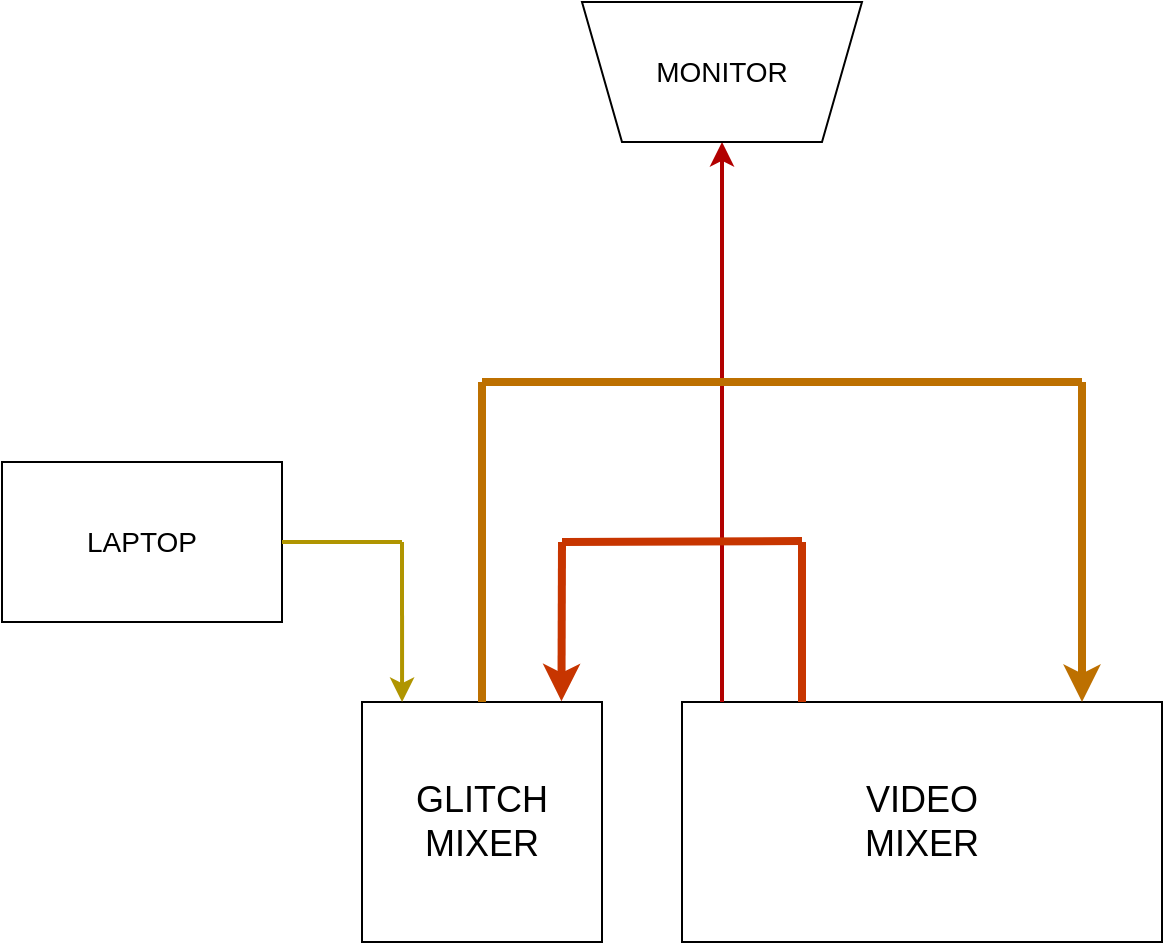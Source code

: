 <mxfile version="21.0.6" type="github" pages="3">
  <diagram name="SETUP #2" id="zgJBpl1MT8xKPArAtzy9">
    <mxGraphModel dx="1119" dy="726" grid="1" gridSize="10" guides="1" tooltips="1" connect="1" arrows="1" fold="1" page="1" pageScale="1" pageWidth="827" pageHeight="1169" math="0" shadow="0">
      <root>
        <mxCell id="0" />
        <mxCell id="1" parent="0" />
        <mxCell id="6_NXFK9t3HkCk64X3Nzq-2" value="&lt;font style=&quot;font-size: 18px;&quot;&gt;VIDEO&lt;br&gt;MIXER&lt;/font&gt;" style="rounded=0;whiteSpace=wrap;html=1;" parent="1" vertex="1">
          <mxGeometry x="380" y="440" width="240" height="120" as="geometry" />
        </mxCell>
        <mxCell id="6_NXFK9t3HkCk64X3Nzq-3" value="" style="endArrow=classic;html=1;rounded=0;fillColor=#f0a30a;strokeColor=#BD7000;strokeWidth=4;" parent="1" edge="1">
          <mxGeometry width="50" height="50" relative="1" as="geometry">
            <mxPoint x="580" y="280" as="sourcePoint" />
            <mxPoint x="580" y="440" as="targetPoint" />
          </mxGeometry>
        </mxCell>
        <mxCell id="6_NXFK9t3HkCk64X3Nzq-4" value="&lt;font style=&quot;font-size: 18px;&quot;&gt;GLITCH&lt;br&gt;MIXER&lt;/font&gt;" style="rounded=0;whiteSpace=wrap;html=1;" parent="1" vertex="1">
          <mxGeometry x="220" y="440" width="120" height="120" as="geometry" />
        </mxCell>
        <mxCell id="6_NXFK9t3HkCk64X3Nzq-7" value="" style="endArrow=classic;html=1;rounded=0;entryX=0.167;entryY=0;entryDx=0;entryDy=0;entryPerimeter=0;fillColor=#e3c800;strokeColor=#B09500;strokeWidth=2;" parent="1" target="6_NXFK9t3HkCk64X3Nzq-4" edge="1">
          <mxGeometry width="50" height="50" relative="1" as="geometry">
            <mxPoint x="240" y="360" as="sourcePoint" />
            <mxPoint x="500" y="460" as="targetPoint" />
          </mxGeometry>
        </mxCell>
        <mxCell id="6_NXFK9t3HkCk64X3Nzq-8" value="" style="endArrow=classic;html=1;rounded=0;fillColor=#fa6800;strokeColor=#C73500;entryX=0.831;entryY=-0.003;entryDx=0;entryDy=0;entryPerimeter=0;strokeWidth=4;" parent="1" target="6_NXFK9t3HkCk64X3Nzq-4" edge="1">
          <mxGeometry width="50" height="50" relative="1" as="geometry">
            <mxPoint x="320" y="360" as="sourcePoint" />
            <mxPoint x="320" y="436" as="targetPoint" />
          </mxGeometry>
        </mxCell>
        <mxCell id="6_NXFK9t3HkCk64X3Nzq-9" value="" style="endArrow=none;html=1;rounded=0;exitX=0.5;exitY=0;exitDx=0;exitDy=0;fillColor=#f0a30a;strokeColor=#BD7000;strokeWidth=4;endFill=0;" parent="1" source="6_NXFK9t3HkCk64X3Nzq-4" edge="1">
          <mxGeometry width="50" height="50" relative="1" as="geometry">
            <mxPoint x="450" y="510" as="sourcePoint" />
            <mxPoint x="280" y="280" as="targetPoint" />
          </mxGeometry>
        </mxCell>
        <mxCell id="6_NXFK9t3HkCk64X3Nzq-12" value="" style="endArrow=classic;html=1;rounded=0;fillColor=#e51400;strokeColor=#B20000;entryX=0.5;entryY=0;entryDx=0;entryDy=0;strokeWidth=2;" parent="1" target="6_NXFK9t3HkCk64X3Nzq-15" edge="1">
          <mxGeometry width="50" height="50" relative="1" as="geometry">
            <mxPoint x="400" y="440" as="sourcePoint" />
            <mxPoint x="400" y="320" as="targetPoint" />
          </mxGeometry>
        </mxCell>
        <mxCell id="6_NXFK9t3HkCk64X3Nzq-13" value="" style="endArrow=none;html=1;rounded=0;exitX=0.25;exitY=0;exitDx=0;exitDy=0;fillColor=#fa6800;strokeColor=#C73500;endFill=0;strokeWidth=4;" parent="1" source="6_NXFK9t3HkCk64X3Nzq-2" edge="1">
          <mxGeometry width="50" height="50" relative="1" as="geometry">
            <mxPoint x="400" y="490" as="sourcePoint" />
            <mxPoint x="440" y="360" as="targetPoint" />
          </mxGeometry>
        </mxCell>
        <mxCell id="6_NXFK9t3HkCk64X3Nzq-14" value="" style="endArrow=none;html=1;rounded=0;fillColor=#fa6800;strokeColor=#C73500;endFill=0;strokeWidth=4;" parent="1" edge="1">
          <mxGeometry width="50" height="50" relative="1" as="geometry">
            <mxPoint x="320" y="360" as="sourcePoint" />
            <mxPoint x="440" y="359.5" as="targetPoint" />
          </mxGeometry>
        </mxCell>
        <mxCell id="6_NXFK9t3HkCk64X3Nzq-15" value="&lt;font style=&quot;font-size: 14px;&quot;&gt;MONITOR&lt;/font&gt;" style="shape=trapezoid;perimeter=trapezoidPerimeter;whiteSpace=wrap;html=1;fixedSize=1;direction=west;" parent="1" vertex="1">
          <mxGeometry x="330" y="90" width="140" height="70" as="geometry" />
        </mxCell>
        <mxCell id="6_NXFK9t3HkCk64X3Nzq-17" value="&lt;font style=&quot;font-size: 14px;&quot;&gt;LAPTOP&lt;/font&gt;" style="rounded=0;whiteSpace=wrap;html=1;" parent="1" vertex="1">
          <mxGeometry x="40" y="320" width="140" height="80" as="geometry" />
        </mxCell>
        <mxCell id="6_NXFK9t3HkCk64X3Nzq-18" value="" style="endArrow=none;html=1;rounded=0;exitX=1;exitY=0.5;exitDx=0;exitDy=0;fillColor=#e3c800;strokeColor=#B09500;endFill=0;strokeWidth=2;" parent="1" source="6_NXFK9t3HkCk64X3Nzq-17" edge="1">
          <mxGeometry width="50" height="50" relative="1" as="geometry">
            <mxPoint x="300" y="410" as="sourcePoint" />
            <mxPoint x="240" y="360" as="targetPoint" />
          </mxGeometry>
        </mxCell>
        <mxCell id="GCFInZA4V6RB7hhQRdSD-1" value="" style="endArrow=none;html=1;rounded=0;fillColor=#f0a30a;strokeColor=#BD7000;strokeWidth=4;" parent="1" edge="1">
          <mxGeometry width="50" height="50" relative="1" as="geometry">
            <mxPoint x="280" y="280" as="sourcePoint" />
            <mxPoint x="580" y="280" as="targetPoint" />
          </mxGeometry>
        </mxCell>
      </root>
    </mxGraphModel>
  </diagram>
  <diagram name="SETUP #3" id="faiPeiSebVqfqPf2jUHK">
    <mxGraphModel dx="1119" dy="726" grid="1" gridSize="10" guides="1" tooltips="1" connect="1" arrows="1" fold="1" page="1" pageScale="1" pageWidth="827" pageHeight="1169" math="0" shadow="0">
      <root>
        <mxCell id="In6u6i5Hk3ZLO8ysoYef-0" />
        <mxCell id="In6u6i5Hk3ZLO8ysoYef-1" parent="In6u6i5Hk3ZLO8ysoYef-0" />
        <mxCell id="In6u6i5Hk3ZLO8ysoYef-2" value="&lt;font style=&quot;font-size: 18px;&quot;&gt;VIDEO&lt;br&gt;MIXER&lt;/font&gt;" style="rounded=0;whiteSpace=wrap;html=1;" parent="In6u6i5Hk3ZLO8ysoYef-1" vertex="1">
          <mxGeometry x="380" y="440" width="240" height="120" as="geometry" />
        </mxCell>
        <mxCell id="In6u6i5Hk3ZLO8ysoYef-3" value="" style="endArrow=classic;html=1;rounded=0;fillColor=#f0a30a;strokeColor=#BD7000;strokeWidth=4;" parent="In6u6i5Hk3ZLO8ysoYef-1" edge="1">
          <mxGeometry width="50" height="50" relative="1" as="geometry">
            <mxPoint x="580" y="280" as="sourcePoint" />
            <mxPoint x="580" y="440" as="targetPoint" />
          </mxGeometry>
        </mxCell>
        <mxCell id="In6u6i5Hk3ZLO8ysoYef-4" value="&lt;font style=&quot;font-size: 18px;&quot;&gt;GLITCH&lt;br&gt;MIXER&lt;/font&gt;" style="rounded=0;whiteSpace=wrap;html=1;" parent="In6u6i5Hk3ZLO8ysoYef-1" vertex="1">
          <mxGeometry x="220" y="440" width="120" height="120" as="geometry" />
        </mxCell>
        <mxCell id="In6u6i5Hk3ZLO8ysoYef-5" value="" style="endArrow=classic;html=1;rounded=0;entryX=0.167;entryY=0;entryDx=0;entryDy=0;entryPerimeter=0;fillColor=#e3c800;strokeColor=#B09500;strokeWidth=2;" parent="In6u6i5Hk3ZLO8ysoYef-1" target="In6u6i5Hk3ZLO8ysoYef-4" edge="1">
          <mxGeometry width="50" height="50" relative="1" as="geometry">
            <mxPoint x="240" y="360" as="sourcePoint" />
            <mxPoint x="500" y="460" as="targetPoint" />
          </mxGeometry>
        </mxCell>
        <mxCell id="In6u6i5Hk3ZLO8ysoYef-6" value="" style="endArrow=classic;html=1;rounded=0;fillColor=#fa6800;strokeColor=#C73500;entryX=0.831;entryY=-0.003;entryDx=0;entryDy=0;entryPerimeter=0;strokeWidth=4;" parent="In6u6i5Hk3ZLO8ysoYef-1" target="In6u6i5Hk3ZLO8ysoYef-4" edge="1">
          <mxGeometry width="50" height="50" relative="1" as="geometry">
            <mxPoint x="320" y="360" as="sourcePoint" />
            <mxPoint x="320" y="436" as="targetPoint" />
          </mxGeometry>
        </mxCell>
        <mxCell id="In6u6i5Hk3ZLO8ysoYef-7" value="" style="endArrow=none;html=1;rounded=0;exitX=0.5;exitY=0;exitDx=0;exitDy=0;fillColor=#f0a30a;strokeColor=#BD7000;strokeWidth=4;endFill=0;" parent="In6u6i5Hk3ZLO8ysoYef-1" source="In6u6i5Hk3ZLO8ysoYef-4" edge="1">
          <mxGeometry width="50" height="50" relative="1" as="geometry">
            <mxPoint x="450" y="510" as="sourcePoint" />
            <mxPoint x="280" y="280" as="targetPoint" />
          </mxGeometry>
        </mxCell>
        <mxCell id="In6u6i5Hk3ZLO8ysoYef-8" value="" style="endArrow=classic;html=1;rounded=0;fillColor=#e51400;strokeColor=#B20000;entryX=0.5;entryY=0;entryDx=0;entryDy=0;strokeWidth=2;" parent="In6u6i5Hk3ZLO8ysoYef-1" target="In6u6i5Hk3ZLO8ysoYef-11" edge="1">
          <mxGeometry width="50" height="50" relative="1" as="geometry">
            <mxPoint x="400" y="440" as="sourcePoint" />
            <mxPoint x="400" y="320" as="targetPoint" />
          </mxGeometry>
        </mxCell>
        <mxCell id="In6u6i5Hk3ZLO8ysoYef-9" value="" style="endArrow=none;html=1;rounded=0;fillColor=#fa6800;strokeColor=#C73500;endFill=0;strokeWidth=4;" parent="In6u6i5Hk3ZLO8ysoYef-1" edge="1">
          <mxGeometry width="50" height="50" relative="1" as="geometry">
            <mxPoint x="480" y="440" as="sourcePoint" />
            <mxPoint x="480" y="360" as="targetPoint" />
          </mxGeometry>
        </mxCell>
        <mxCell id="In6u6i5Hk3ZLO8ysoYef-10" value="" style="endArrow=none;html=1;rounded=0;fillColor=#fa6800;strokeColor=#C73500;endFill=0;strokeWidth=4;" parent="In6u6i5Hk3ZLO8ysoYef-1" edge="1">
          <mxGeometry width="50" height="50" relative="1" as="geometry">
            <mxPoint x="320" y="360" as="sourcePoint" />
            <mxPoint x="480" y="360" as="targetPoint" />
          </mxGeometry>
        </mxCell>
        <mxCell id="In6u6i5Hk3ZLO8ysoYef-11" value="&lt;font style=&quot;font-size: 14px;&quot;&gt;MONITOR&lt;/font&gt;" style="shape=trapezoid;perimeter=trapezoidPerimeter;whiteSpace=wrap;html=1;fixedSize=1;direction=west;" parent="In6u6i5Hk3ZLO8ysoYef-1" vertex="1">
          <mxGeometry x="330" y="90" width="140" height="70" as="geometry" />
        </mxCell>
        <mxCell id="In6u6i5Hk3ZLO8ysoYef-12" value="&lt;font style=&quot;font-size: 14px;&quot;&gt;LAPTOP&lt;/font&gt;" style="rounded=0;whiteSpace=wrap;html=1;" parent="In6u6i5Hk3ZLO8ysoYef-1" vertex="1">
          <mxGeometry x="40" y="320" width="140" height="80" as="geometry" />
        </mxCell>
        <mxCell id="In6u6i5Hk3ZLO8ysoYef-13" value="" style="endArrow=none;html=1;rounded=0;exitX=1;exitY=0.5;exitDx=0;exitDy=0;fillColor=#e3c800;strokeColor=#B09500;endFill=0;strokeWidth=2;" parent="In6u6i5Hk3ZLO8ysoYef-1" source="In6u6i5Hk3ZLO8ysoYef-12" edge="1">
          <mxGeometry width="50" height="50" relative="1" as="geometry">
            <mxPoint x="300" y="410" as="sourcePoint" />
            <mxPoint x="240" y="360" as="targetPoint" />
          </mxGeometry>
        </mxCell>
        <mxCell id="In6u6i5Hk3ZLO8ysoYef-14" value="" style="endArrow=none;html=1;rounded=0;fillColor=#f0a30a;strokeColor=#BD7000;strokeWidth=4;" parent="In6u6i5Hk3ZLO8ysoYef-1" edge="1">
          <mxGeometry width="50" height="50" relative="1" as="geometry">
            <mxPoint x="280" y="280" as="sourcePoint" />
            <mxPoint x="580" y="280" as="targetPoint" />
          </mxGeometry>
        </mxCell>
        <mxCell id="ZsVWN9kU0sgH40wOd1nG-3" value="" style="endArrow=none;html=1;rounded=0;strokeWidth=3;fillColor=#f0a30a;strokeColor=#BD7000;startArrow=classic;startFill=1;" parent="In6u6i5Hk3ZLO8ysoYef-1" edge="1">
          <mxGeometry width="50" height="50" relative="1" as="geometry">
            <mxPoint x="540" y="440" as="sourcePoint" />
            <mxPoint x="540" y="340" as="targetPoint" />
          </mxGeometry>
        </mxCell>
        <mxCell id="ZsVWN9kU0sgH40wOd1nG-4" value="" style="endArrow=none;html=1;rounded=0;strokeWidth=3;fillColor=#f0a30a;strokeColor=#BD7000;" parent="In6u6i5Hk3ZLO8ysoYef-1" edge="1">
          <mxGeometry width="50" height="50" relative="1" as="geometry">
            <mxPoint x="440" y="340" as="sourcePoint" />
            <mxPoint x="540" y="340" as="targetPoint" />
          </mxGeometry>
        </mxCell>
        <mxCell id="ZsVWN9kU0sgH40wOd1nG-5" value="" style="endArrow=none;html=1;rounded=0;strokeWidth=3;fillColor=#f0a30a;strokeColor=#BD7000;" parent="In6u6i5Hk3ZLO8ysoYef-1" edge="1">
          <mxGeometry width="50" height="50" relative="1" as="geometry">
            <mxPoint x="440" y="440" as="sourcePoint" />
            <mxPoint x="440" y="340" as="targetPoint" />
          </mxGeometry>
        </mxCell>
        <mxCell id="ZsVWN9kU0sgH40wOd1nG-6" value="A" style="text;html=1;align=center;verticalAlign=middle;resizable=0;points=[];autosize=1;strokeColor=none;fillColor=none;" parent="In6u6i5Hk3ZLO8ysoYef-1" vertex="1">
          <mxGeometry x="565" y="440" width="30" height="30" as="geometry" />
        </mxCell>
        <mxCell id="ZsVWN9kU0sgH40wOd1nG-7" value="B" style="text;html=1;align=center;verticalAlign=middle;resizable=0;points=[];autosize=1;strokeColor=none;fillColor=none;" parent="In6u6i5Hk3ZLO8ysoYef-1" vertex="1">
          <mxGeometry x="525" y="441" width="30" height="30" as="geometry" />
        </mxCell>
      </root>
    </mxGraphModel>
  </diagram>
  <diagram name="SETUP #4" id="Bd0HOw1wdHq6c7VsGXnv">
    <mxGraphModel dx="448" dy="290" grid="1" gridSize="10" guides="1" tooltips="1" connect="1" arrows="1" fold="1" page="1" pageScale="1" pageWidth="827" pageHeight="1169" math="0" shadow="0">
      <root>
        <mxCell id="bzCtphnxLXWA-DGdDSP3-0" />
        <mxCell id="bzCtphnxLXWA-DGdDSP3-1" parent="bzCtphnxLXWA-DGdDSP3-0" />
        <mxCell id="bzCtphnxLXWA-DGdDSP3-2" value="&lt;font style=&quot;font-size: 18px;&quot;&gt;VIDEO&lt;br&gt;MIXER&lt;/font&gt;" style="rounded=0;whiteSpace=wrap;html=1;" parent="bzCtphnxLXWA-DGdDSP3-1" vertex="1">
          <mxGeometry x="380" y="440" width="240" height="120" as="geometry" />
        </mxCell>
        <mxCell id="bzCtphnxLXWA-DGdDSP3-3" value="" style="endArrow=classic;html=1;rounded=0;fillColor=#f0a30a;strokeColor=#BD7000;strokeWidth=4;" parent="bzCtphnxLXWA-DGdDSP3-1" edge="1">
          <mxGeometry width="50" height="50" relative="1" as="geometry">
            <mxPoint x="539.5" y="280" as="sourcePoint" />
            <mxPoint x="539.5" y="440" as="targetPoint" />
          </mxGeometry>
        </mxCell>
        <mxCell id="bzCtphnxLXWA-DGdDSP3-4" value="&lt;font style=&quot;font-size: 18px;&quot;&gt;GLITCH&lt;br&gt;MIXER&lt;/font&gt;" style="rounded=0;whiteSpace=wrap;html=1;" parent="bzCtphnxLXWA-DGdDSP3-1" vertex="1">
          <mxGeometry x="220" y="440" width="120" height="120" as="geometry" />
        </mxCell>
        <mxCell id="bzCtphnxLXWA-DGdDSP3-5" value="" style="endArrow=classic;html=1;rounded=0;entryX=0.167;entryY=0;entryDx=0;entryDy=0;entryPerimeter=0;fillColor=#e3c800;strokeColor=#B09500;strokeWidth=2;" parent="bzCtphnxLXWA-DGdDSP3-1" target="bzCtphnxLXWA-DGdDSP3-4" edge="1">
          <mxGeometry width="50" height="50" relative="1" as="geometry">
            <mxPoint x="240" y="360" as="sourcePoint" />
            <mxPoint x="500" y="460" as="targetPoint" />
          </mxGeometry>
        </mxCell>
        <mxCell id="bzCtphnxLXWA-DGdDSP3-6" value="" style="endArrow=classic;html=1;rounded=0;fillColor=#fa6800;strokeColor=#C73500;entryX=0.831;entryY=-0.003;entryDx=0;entryDy=0;entryPerimeter=0;strokeWidth=4;" parent="bzCtphnxLXWA-DGdDSP3-1" target="bzCtphnxLXWA-DGdDSP3-4" edge="1">
          <mxGeometry width="50" height="50" relative="1" as="geometry">
            <mxPoint x="320" y="360" as="sourcePoint" />
            <mxPoint x="320" y="436" as="targetPoint" />
          </mxGeometry>
        </mxCell>
        <mxCell id="bzCtphnxLXWA-DGdDSP3-7" value="" style="endArrow=none;html=1;rounded=0;exitX=0.5;exitY=0;exitDx=0;exitDy=0;fillColor=#f0a30a;strokeColor=#BD7000;strokeWidth=4;endFill=0;" parent="bzCtphnxLXWA-DGdDSP3-1" source="bzCtphnxLXWA-DGdDSP3-4" edge="1">
          <mxGeometry width="50" height="50" relative="1" as="geometry">
            <mxPoint x="450" y="510" as="sourcePoint" />
            <mxPoint x="280" y="280" as="targetPoint" />
          </mxGeometry>
        </mxCell>
        <mxCell id="bzCtphnxLXWA-DGdDSP3-8" value="" style="endArrow=classic;html=1;rounded=0;fillColor=#e51400;strokeColor=#B20000;entryX=0.5;entryY=0;entryDx=0;entryDy=0;strokeWidth=2;" parent="bzCtphnxLXWA-DGdDSP3-1" target="bzCtphnxLXWA-DGdDSP3-11" edge="1">
          <mxGeometry width="50" height="50" relative="1" as="geometry">
            <mxPoint x="400" y="440" as="sourcePoint" />
            <mxPoint x="400" y="320" as="targetPoint" />
          </mxGeometry>
        </mxCell>
        <mxCell id="bzCtphnxLXWA-DGdDSP3-9" value="" style="endArrow=none;html=1;rounded=0;fillColor=#fa6800;strokeColor=#C73500;endFill=0;strokeWidth=4;exitX=0.25;exitY=0;exitDx=0;exitDy=0;" parent="bzCtphnxLXWA-DGdDSP3-1" edge="1" source="bzCtphnxLXWA-DGdDSP3-2">
          <mxGeometry width="50" height="50" relative="1" as="geometry">
            <mxPoint x="440" y="430" as="sourcePoint" />
            <mxPoint x="440" y="361" as="targetPoint" />
          </mxGeometry>
        </mxCell>
        <mxCell id="bzCtphnxLXWA-DGdDSP3-10" value="" style="endArrow=none;html=1;rounded=0;fillColor=#fa6800;strokeColor=#C73500;endFill=0;strokeWidth=4;" parent="bzCtphnxLXWA-DGdDSP3-1" edge="1">
          <mxGeometry width="50" height="50" relative="1" as="geometry">
            <mxPoint x="320" y="360" as="sourcePoint" />
            <mxPoint x="440" y="360" as="targetPoint" />
          </mxGeometry>
        </mxCell>
        <mxCell id="bzCtphnxLXWA-DGdDSP3-11" value="&lt;font style=&quot;font-size: 14px;&quot;&gt;MONITOR&lt;/font&gt;" style="shape=trapezoid;perimeter=trapezoidPerimeter;whiteSpace=wrap;html=1;fixedSize=1;direction=west;" parent="bzCtphnxLXWA-DGdDSP3-1" vertex="1">
          <mxGeometry x="330" y="90" width="140" height="70" as="geometry" />
        </mxCell>
        <mxCell id="bzCtphnxLXWA-DGdDSP3-12" value="&lt;font style=&quot;font-size: 14px;&quot;&gt;LAPTOP&lt;/font&gt;" style="rounded=0;whiteSpace=wrap;html=1;" parent="bzCtphnxLXWA-DGdDSP3-1" vertex="1">
          <mxGeometry x="40" y="320" width="140" height="80" as="geometry" />
        </mxCell>
        <mxCell id="bzCtphnxLXWA-DGdDSP3-13" value="" style="endArrow=none;html=1;rounded=0;exitX=1;exitY=0.5;exitDx=0;exitDy=0;fillColor=#e3c800;strokeColor=#B09500;endFill=0;strokeWidth=2;" parent="bzCtphnxLXWA-DGdDSP3-1" source="bzCtphnxLXWA-DGdDSP3-12" edge="1">
          <mxGeometry width="50" height="50" relative="1" as="geometry">
            <mxPoint x="300" y="410" as="sourcePoint" />
            <mxPoint x="240" y="360" as="targetPoint" />
          </mxGeometry>
        </mxCell>
        <mxCell id="bzCtphnxLXWA-DGdDSP3-14" value="" style="endArrow=none;html=1;rounded=0;fillColor=#f0a30a;strokeColor=#BD7000;strokeWidth=4;" parent="bzCtphnxLXWA-DGdDSP3-1" edge="1">
          <mxGeometry width="50" height="50" relative="1" as="geometry">
            <mxPoint x="280" y="280" as="sourcePoint" />
            <mxPoint x="540" y="280" as="targetPoint" />
          </mxGeometry>
        </mxCell>
        <mxCell id="bzCtphnxLXWA-DGdDSP3-15" value="" style="endArrow=none;html=1;rounded=0;strokeWidth=3;fillColor=#f0a30a;strokeColor=#BD7000;startArrow=classic;startFill=1;exitX=0.493;exitY=0;exitDx=0;exitDy=0;exitPerimeter=0;" parent="bzCtphnxLXWA-DGdDSP3-1" edge="1" source="bzCtphnxLXWA-DGdDSP3-18">
          <mxGeometry width="50" height="50" relative="1" as="geometry">
            <mxPoint x="579.5" y="441" as="sourcePoint" />
            <mxPoint x="579.5" y="341" as="targetPoint" />
          </mxGeometry>
        </mxCell>
        <mxCell id="bzCtphnxLXWA-DGdDSP3-16" value="" style="endArrow=none;html=1;rounded=0;strokeWidth=3;fillColor=#f0a30a;strokeColor=#BD7000;" parent="bzCtphnxLXWA-DGdDSP3-1" edge="1">
          <mxGeometry width="50" height="50" relative="1" as="geometry">
            <mxPoint x="470" y="340" as="sourcePoint" />
            <mxPoint x="580" y="340" as="targetPoint" />
          </mxGeometry>
        </mxCell>
        <mxCell id="bzCtphnxLXWA-DGdDSP3-17" value="" style="endArrow=none;html=1;rounded=0;strokeWidth=3;fillColor=#f0a30a;strokeColor=#BD7000;exitX=0.375;exitY=0;exitDx=0;exitDy=0;exitPerimeter=0;" parent="bzCtphnxLXWA-DGdDSP3-1" source="bzCtphnxLXWA-DGdDSP3-2" edge="1">
          <mxGeometry width="50" height="50" relative="1" as="geometry">
            <mxPoint x="470" y="420" as="sourcePoint" />
            <mxPoint x="470" y="340" as="targetPoint" />
          </mxGeometry>
        </mxCell>
        <mxCell id="bzCtphnxLXWA-DGdDSP3-18" value="A" style="text;html=1;align=center;verticalAlign=middle;resizable=0;points=[];autosize=1;strokeColor=none;fillColor=none;" parent="bzCtphnxLXWA-DGdDSP3-1" vertex="1">
          <mxGeometry x="565" y="440" width="30" height="30" as="geometry" />
        </mxCell>
        <mxCell id="bzCtphnxLXWA-DGdDSP3-19" value="B" style="text;html=1;align=center;verticalAlign=middle;resizable=0;points=[];autosize=1;strokeColor=none;fillColor=none;" parent="bzCtphnxLXWA-DGdDSP3-1" vertex="1">
          <mxGeometry x="525" y="440" width="30" height="30" as="geometry" />
        </mxCell>
        <mxCell id="tO0EU3D_o2Xj7dnV3bIJ-2" value="&lt;font style=&quot;font-size: 8px;&quot;&gt;PREVIEW&lt;/font&gt;" style="text;html=1;align=center;verticalAlign=middle;resizable=0;points=[];autosize=1;strokeColor=none;fillColor=none;" vertex="1" parent="bzCtphnxLXWA-DGdDSP3-1">
          <mxGeometry x="374" y="439" width="60" height="30" as="geometry" />
        </mxCell>
        <mxCell id="tO0EU3D_o2Xj7dnV3bIJ-5" value="&lt;font style=&quot;font-size: 8px;&quot;&gt;OUT&lt;/font&gt;" style="text;html=1;align=center;verticalAlign=middle;resizable=0;points=[];autosize=1;strokeColor=none;fillColor=none;" vertex="1" parent="bzCtphnxLXWA-DGdDSP3-1">
          <mxGeometry x="450" y="439" width="40" height="30" as="geometry" />
        </mxCell>
        <mxCell id="tO0EU3D_o2Xj7dnV3bIJ-6" value="&lt;font style=&quot;font-size: 8px;&quot;&gt;OUT&lt;/font&gt;" style="text;html=1;align=center;verticalAlign=middle;resizable=0;points=[];autosize=1;strokeColor=none;fillColor=none;" vertex="1" parent="bzCtphnxLXWA-DGdDSP3-1">
          <mxGeometry x="421" y="439" width="40" height="30" as="geometry" />
        </mxCell>
      </root>
    </mxGraphModel>
  </diagram>
</mxfile>

